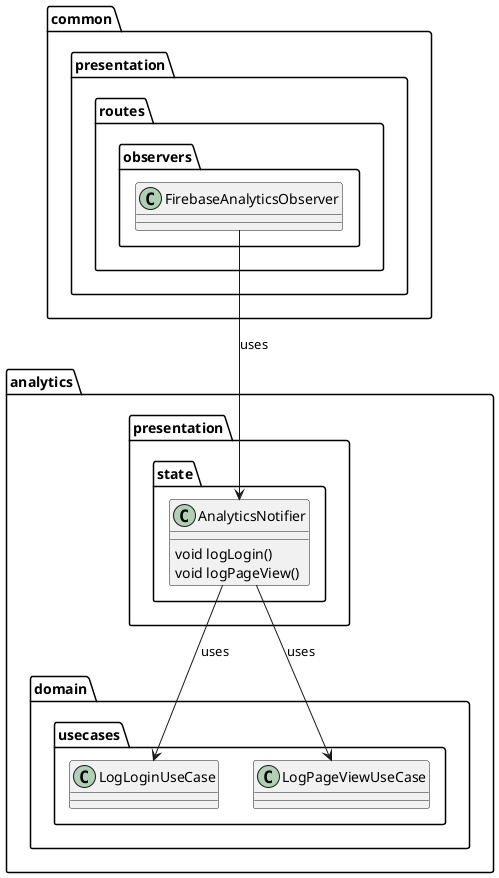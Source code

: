 @startuml
package analytics.presentation.state {
    class AnalyticsNotifier {
        void logLogin()
        void logPageView()
    }
}

package common.presentation.routes.observers {
    class FirebaseAnalyticsObserver{}
}

package analytics.domain.usecases {
    class LogLoginUseCase{}
    class LogPageViewUseCase{}
}

AnalyticsNotifier --> LogLoginUseCase : uses
AnalyticsNotifier --> LogPageViewUseCase : uses
FirebaseAnalyticsObserver --> AnalyticsNotifier : uses
@enduml
